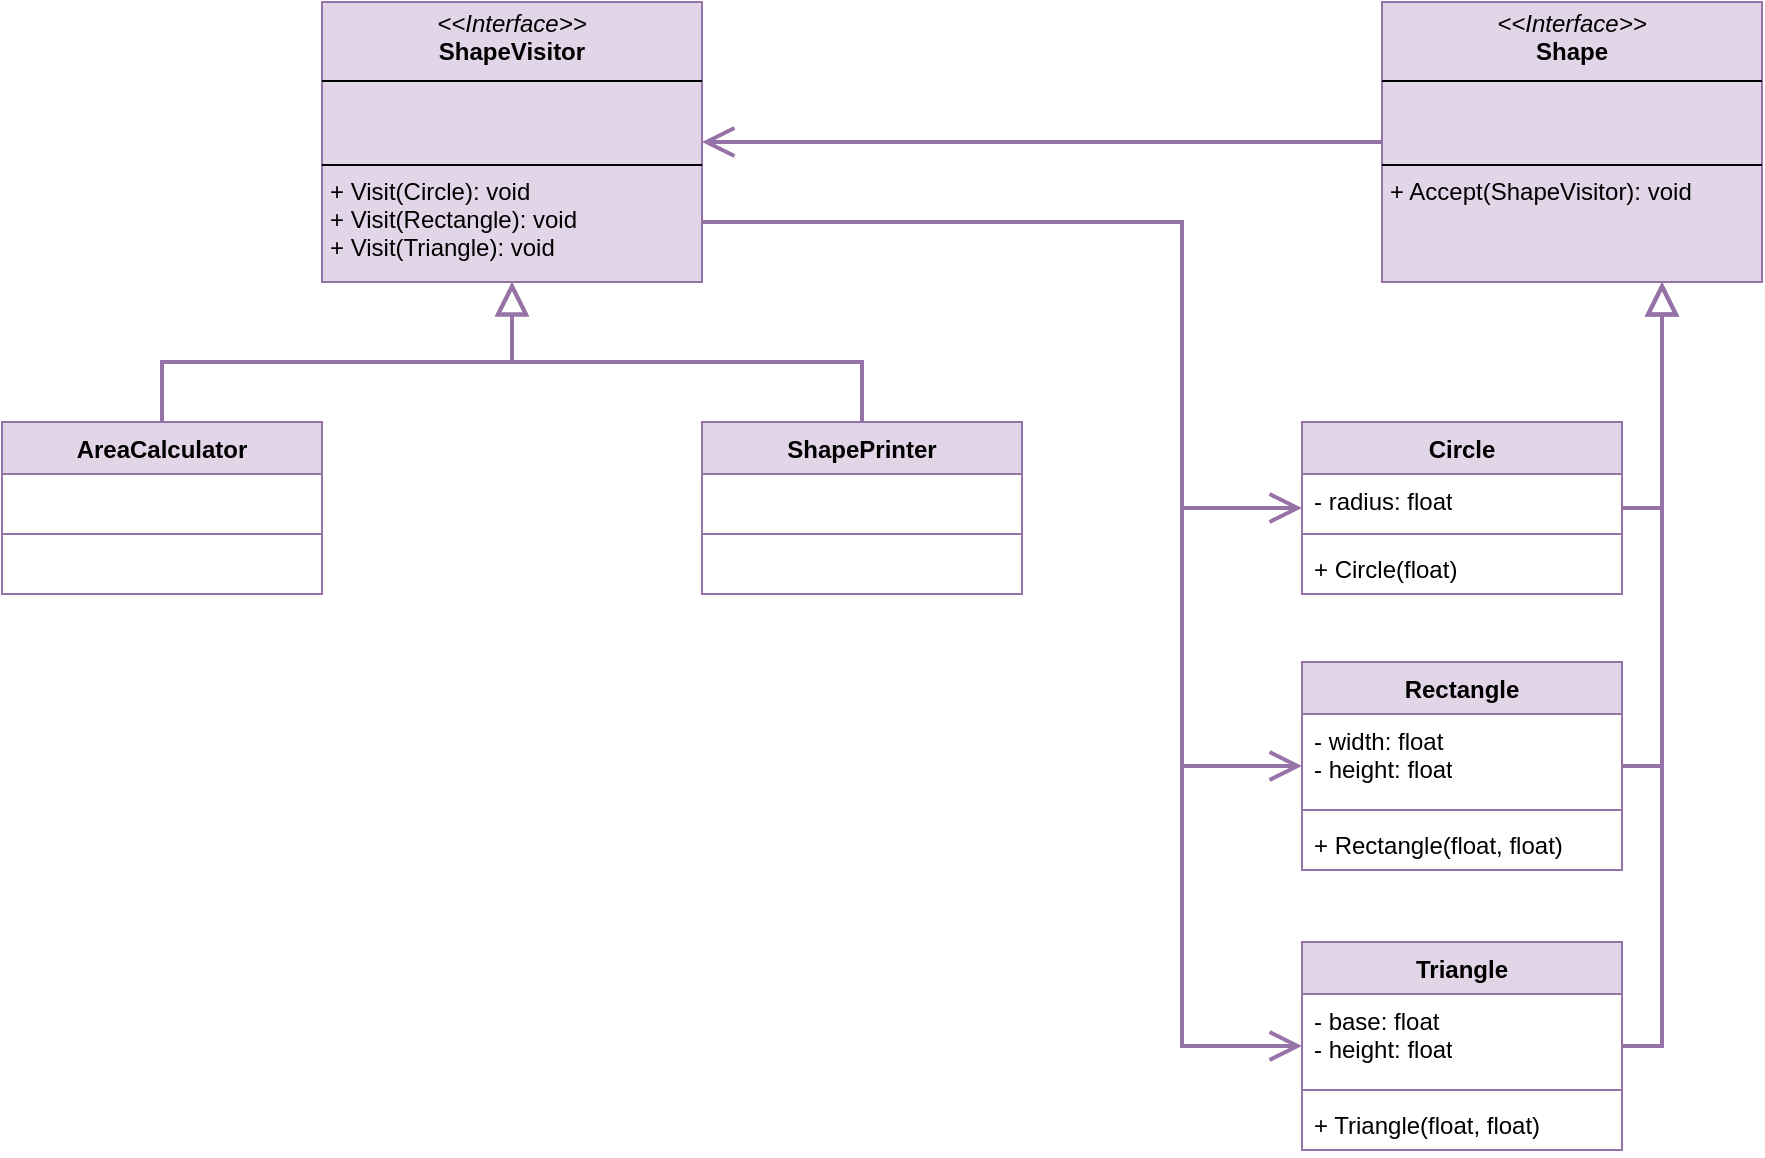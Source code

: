 <mxfile version="26.0.10">
  <diagram name="1 oldal" id="8eEcGkFOl35qc8hDRfx1">
    <mxGraphModel dx="2062" dy="655" grid="1" gridSize="10" guides="1" tooltips="1" connect="1" arrows="1" fold="1" page="1" pageScale="1" pageWidth="827" pageHeight="1169" math="0" shadow="0">
      <root>
        <mxCell id="0" />
        <mxCell id="1" parent="0" />
        <mxCell id="e5sD6x6am0AeEbkFc7Oi-1" value="&lt;p style=&quot;margin:0px;margin-top:4px;text-align:center;&quot;&gt;&lt;i&gt;&amp;lt;&amp;lt;Interface&amp;gt;&amp;gt;&lt;/i&gt;&lt;br&gt;&lt;b&gt;ShapeVisitor&lt;/b&gt;&lt;/p&gt;&lt;hr size=&quot;1&quot; style=&quot;border-style:solid;&quot;&gt;&lt;p style=&quot;margin:0px;margin-left:4px;&quot;&gt;&amp;nbsp;&lt;br&gt;&amp;nbsp;&lt;/p&gt;&lt;hr size=&quot;1&quot; style=&quot;border-style:solid;&quot;&gt;&lt;p style=&quot;margin:0px;margin-left:4px;&quot;&gt;+ Visit(Circle): void&lt;br&gt;+ Visit(Rectangle): void&lt;/p&gt;&lt;p style=&quot;margin:0px;margin-left:4px;&quot;&gt;+ Visit(Triangle): void&lt;/p&gt;" style="verticalAlign=top;align=left;overflow=fill;html=1;whiteSpace=wrap;fillColor=#e1d5e7;strokeColor=#9673a6;" vertex="1" parent="1">
          <mxGeometry x="140" y="120" width="190" height="140" as="geometry" />
        </mxCell>
        <mxCell id="e5sD6x6am0AeEbkFc7Oi-11" style="edgeStyle=orthogonalEdgeStyle;rounded=0;orthogonalLoop=1;jettySize=auto;html=1;fillColor=#e1d5e7;strokeColor=#9673a6;strokeWidth=2;endSize=12;endArrow=open;endFill=0;" edge="1" parent="1" source="e5sD6x6am0AeEbkFc7Oi-2" target="e5sD6x6am0AeEbkFc7Oi-1">
          <mxGeometry relative="1" as="geometry" />
        </mxCell>
        <mxCell id="e5sD6x6am0AeEbkFc7Oi-2" value="&lt;p style=&quot;margin:0px;margin-top:4px;text-align:center;&quot;&gt;&lt;i&gt;&amp;lt;&amp;lt;Interface&amp;gt;&amp;gt;&lt;/i&gt;&lt;br&gt;&lt;b&gt;Shape&lt;/b&gt;&lt;/p&gt;&lt;hr size=&quot;1&quot; style=&quot;border-style:solid;&quot;&gt;&lt;p style=&quot;margin:0px;margin-left:4px;&quot;&gt;&amp;nbsp;&lt;br&gt;&amp;nbsp;&lt;/p&gt;&lt;hr size=&quot;1&quot; style=&quot;border-style:solid;&quot;&gt;&lt;p style=&quot;margin:0px;margin-left:4px;&quot;&gt;+ Accept(ShapeVisitor): void&lt;br&gt;&lt;/p&gt;" style="verticalAlign=top;align=left;overflow=fill;html=1;whiteSpace=wrap;fillColor=#e1d5e7;strokeColor=#9673a6;" vertex="1" parent="1">
          <mxGeometry x="670" y="120" width="190" height="140" as="geometry" />
        </mxCell>
        <mxCell id="e5sD6x6am0AeEbkFc7Oi-3" value="AreaCalculator" style="swimlane;fontStyle=1;align=center;verticalAlign=top;childLayout=stackLayout;horizontal=1;startSize=26;horizontalStack=0;resizeParent=1;resizeParentMax=0;resizeLast=0;collapsible=1;marginBottom=0;whiteSpace=wrap;html=1;fillColor=#e1d5e7;strokeColor=#9673a6;" vertex="1" parent="1">
          <mxGeometry x="-20" y="330" width="160" height="86" as="geometry" />
        </mxCell>
        <mxCell id="e5sD6x6am0AeEbkFc7Oi-4" value="&amp;nbsp;" style="text;strokeColor=none;fillColor=none;align=left;verticalAlign=top;spacingLeft=4;spacingRight=4;overflow=hidden;rotatable=0;points=[[0,0.5],[1,0.5]];portConstraint=eastwest;whiteSpace=wrap;html=1;" vertex="1" parent="e5sD6x6am0AeEbkFc7Oi-3">
          <mxGeometry y="26" width="160" height="26" as="geometry" />
        </mxCell>
        <mxCell id="e5sD6x6am0AeEbkFc7Oi-5" value="" style="line;strokeWidth=1;fillColor=none;align=left;verticalAlign=middle;spacingTop=-1;spacingLeft=3;spacingRight=3;rotatable=0;labelPosition=right;points=[];portConstraint=eastwest;strokeColor=inherit;" vertex="1" parent="e5sD6x6am0AeEbkFc7Oi-3">
          <mxGeometry y="52" width="160" height="8" as="geometry" />
        </mxCell>
        <mxCell id="e5sD6x6am0AeEbkFc7Oi-6" value="&amp;nbsp;" style="text;strokeColor=none;fillColor=none;align=left;verticalAlign=top;spacingLeft=4;spacingRight=4;overflow=hidden;rotatable=0;points=[[0,0.5],[1,0.5]];portConstraint=eastwest;whiteSpace=wrap;html=1;" vertex="1" parent="e5sD6x6am0AeEbkFc7Oi-3">
          <mxGeometry y="60" width="160" height="26" as="geometry" />
        </mxCell>
        <mxCell id="e5sD6x6am0AeEbkFc7Oi-7" value="ShapePrinter" style="swimlane;fontStyle=1;align=center;verticalAlign=top;childLayout=stackLayout;horizontal=1;startSize=26;horizontalStack=0;resizeParent=1;resizeParentMax=0;resizeLast=0;collapsible=1;marginBottom=0;whiteSpace=wrap;html=1;fillColor=#e1d5e7;strokeColor=#9673a6;" vertex="1" parent="1">
          <mxGeometry x="330" y="330" width="160" height="86" as="geometry" />
        </mxCell>
        <mxCell id="e5sD6x6am0AeEbkFc7Oi-8" value="&amp;nbsp;" style="text;strokeColor=none;fillColor=none;align=left;verticalAlign=top;spacingLeft=4;spacingRight=4;overflow=hidden;rotatable=0;points=[[0,0.5],[1,0.5]];portConstraint=eastwest;whiteSpace=wrap;html=1;" vertex="1" parent="e5sD6x6am0AeEbkFc7Oi-7">
          <mxGeometry y="26" width="160" height="26" as="geometry" />
        </mxCell>
        <mxCell id="e5sD6x6am0AeEbkFc7Oi-9" value="" style="line;strokeWidth=1;fillColor=none;align=left;verticalAlign=middle;spacingTop=-1;spacingLeft=3;spacingRight=3;rotatable=0;labelPosition=right;points=[];portConstraint=eastwest;strokeColor=inherit;" vertex="1" parent="e5sD6x6am0AeEbkFc7Oi-7">
          <mxGeometry y="52" width="160" height="8" as="geometry" />
        </mxCell>
        <mxCell id="e5sD6x6am0AeEbkFc7Oi-10" value="&amp;nbsp;" style="text;strokeColor=none;fillColor=none;align=left;verticalAlign=top;spacingLeft=4;spacingRight=4;overflow=hidden;rotatable=0;points=[[0,0.5],[1,0.5]];portConstraint=eastwest;whiteSpace=wrap;html=1;" vertex="1" parent="e5sD6x6am0AeEbkFc7Oi-7">
          <mxGeometry y="60" width="160" height="26" as="geometry" />
        </mxCell>
        <mxCell id="e5sD6x6am0AeEbkFc7Oi-12" style="edgeStyle=orthogonalEdgeStyle;rounded=0;orthogonalLoop=1;jettySize=auto;html=1;fillColor=#e1d5e7;strokeColor=#9673a6;strokeWidth=2;endSize=12;endArrow=block;endFill=0;" edge="1" parent="1" source="e5sD6x6am0AeEbkFc7Oi-7" target="e5sD6x6am0AeEbkFc7Oi-1">
          <mxGeometry relative="1" as="geometry">
            <mxPoint x="600" y="200" as="sourcePoint" />
            <mxPoint x="340" y="200" as="targetPoint" />
            <Array as="points">
              <mxPoint x="410" y="300" />
              <mxPoint x="235" y="300" />
            </Array>
          </mxGeometry>
        </mxCell>
        <mxCell id="e5sD6x6am0AeEbkFc7Oi-13" style="edgeStyle=orthogonalEdgeStyle;rounded=0;orthogonalLoop=1;jettySize=auto;html=1;fillColor=#e1d5e7;strokeColor=#9673a6;strokeWidth=2;endSize=12;endArrow=block;endFill=0;" edge="1" parent="1" source="e5sD6x6am0AeEbkFc7Oi-3" target="e5sD6x6am0AeEbkFc7Oi-1">
          <mxGeometry relative="1" as="geometry">
            <mxPoint x="420" y="340" as="sourcePoint" />
            <mxPoint x="245" y="270" as="targetPoint" />
          </mxGeometry>
        </mxCell>
        <mxCell id="e5sD6x6am0AeEbkFc7Oi-14" value="Circle" style="swimlane;fontStyle=1;align=center;verticalAlign=top;childLayout=stackLayout;horizontal=1;startSize=26;horizontalStack=0;resizeParent=1;resizeParentMax=0;resizeLast=0;collapsible=1;marginBottom=0;whiteSpace=wrap;html=1;fillColor=#e1d5e7;strokeColor=#9673a6;" vertex="1" parent="1">
          <mxGeometry x="630" y="330" width="160" height="86" as="geometry" />
        </mxCell>
        <mxCell id="e5sD6x6am0AeEbkFc7Oi-15" value="- radius: float" style="text;strokeColor=none;fillColor=none;align=left;verticalAlign=top;spacingLeft=4;spacingRight=4;overflow=hidden;rotatable=0;points=[[0,0.5],[1,0.5]];portConstraint=eastwest;whiteSpace=wrap;html=1;" vertex="1" parent="e5sD6x6am0AeEbkFc7Oi-14">
          <mxGeometry y="26" width="160" height="26" as="geometry" />
        </mxCell>
        <mxCell id="e5sD6x6am0AeEbkFc7Oi-16" value="" style="line;strokeWidth=1;fillColor=none;align=left;verticalAlign=middle;spacingTop=-1;spacingLeft=3;spacingRight=3;rotatable=0;labelPosition=right;points=[];portConstraint=eastwest;strokeColor=inherit;" vertex="1" parent="e5sD6x6am0AeEbkFc7Oi-14">
          <mxGeometry y="52" width="160" height="8" as="geometry" />
        </mxCell>
        <mxCell id="e5sD6x6am0AeEbkFc7Oi-17" value="+ Circle(float)" style="text;strokeColor=none;fillColor=none;align=left;verticalAlign=top;spacingLeft=4;spacingRight=4;overflow=hidden;rotatable=0;points=[[0,0.5],[1,0.5]];portConstraint=eastwest;whiteSpace=wrap;html=1;" vertex="1" parent="e5sD6x6am0AeEbkFc7Oi-14">
          <mxGeometry y="60" width="160" height="26" as="geometry" />
        </mxCell>
        <mxCell id="e5sD6x6am0AeEbkFc7Oi-18" value="Rectangle" style="swimlane;fontStyle=1;align=center;verticalAlign=top;childLayout=stackLayout;horizontal=1;startSize=26;horizontalStack=0;resizeParent=1;resizeParentMax=0;resizeLast=0;collapsible=1;marginBottom=0;whiteSpace=wrap;html=1;fillColor=#e1d5e7;strokeColor=#9673a6;" vertex="1" parent="1">
          <mxGeometry x="630" y="450" width="160" height="104" as="geometry" />
        </mxCell>
        <mxCell id="e5sD6x6am0AeEbkFc7Oi-19" value="- width: float&lt;div&gt;- height: float&lt;/div&gt;" style="text;strokeColor=none;fillColor=none;align=left;verticalAlign=top;spacingLeft=4;spacingRight=4;overflow=hidden;rotatable=0;points=[[0,0.5],[1,0.5]];portConstraint=eastwest;whiteSpace=wrap;html=1;" vertex="1" parent="e5sD6x6am0AeEbkFc7Oi-18">
          <mxGeometry y="26" width="160" height="44" as="geometry" />
        </mxCell>
        <mxCell id="e5sD6x6am0AeEbkFc7Oi-20" value="" style="line;strokeWidth=1;fillColor=none;align=left;verticalAlign=middle;spacingTop=-1;spacingLeft=3;spacingRight=3;rotatable=0;labelPosition=right;points=[];portConstraint=eastwest;strokeColor=inherit;" vertex="1" parent="e5sD6x6am0AeEbkFc7Oi-18">
          <mxGeometry y="70" width="160" height="8" as="geometry" />
        </mxCell>
        <mxCell id="e5sD6x6am0AeEbkFc7Oi-21" value="+ Rectangle(float, float)" style="text;strokeColor=none;fillColor=none;align=left;verticalAlign=top;spacingLeft=4;spacingRight=4;overflow=hidden;rotatable=0;points=[[0,0.5],[1,0.5]];portConstraint=eastwest;whiteSpace=wrap;html=1;" vertex="1" parent="e5sD6x6am0AeEbkFc7Oi-18">
          <mxGeometry y="78" width="160" height="26" as="geometry" />
        </mxCell>
        <mxCell id="e5sD6x6am0AeEbkFc7Oi-22" value="Triangle" style="swimlane;fontStyle=1;align=center;verticalAlign=top;childLayout=stackLayout;horizontal=1;startSize=26;horizontalStack=0;resizeParent=1;resizeParentMax=0;resizeLast=0;collapsible=1;marginBottom=0;whiteSpace=wrap;html=1;fillColor=#e1d5e7;strokeColor=#9673a6;" vertex="1" parent="1">
          <mxGeometry x="630" y="590" width="160" height="104" as="geometry" />
        </mxCell>
        <mxCell id="e5sD6x6am0AeEbkFc7Oi-23" value="- base: float&lt;div&gt;- height: float&lt;/div&gt;" style="text;strokeColor=none;fillColor=none;align=left;verticalAlign=top;spacingLeft=4;spacingRight=4;overflow=hidden;rotatable=0;points=[[0,0.5],[1,0.5]];portConstraint=eastwest;whiteSpace=wrap;html=1;" vertex="1" parent="e5sD6x6am0AeEbkFc7Oi-22">
          <mxGeometry y="26" width="160" height="44" as="geometry" />
        </mxCell>
        <mxCell id="e5sD6x6am0AeEbkFc7Oi-24" value="" style="line;strokeWidth=1;fillColor=none;align=left;verticalAlign=middle;spacingTop=-1;spacingLeft=3;spacingRight=3;rotatable=0;labelPosition=right;points=[];portConstraint=eastwest;strokeColor=inherit;" vertex="1" parent="e5sD6x6am0AeEbkFc7Oi-22">
          <mxGeometry y="70" width="160" height="8" as="geometry" />
        </mxCell>
        <mxCell id="e5sD6x6am0AeEbkFc7Oi-25" value="+ Triangle(float, float)" style="text;strokeColor=none;fillColor=none;align=left;verticalAlign=top;spacingLeft=4;spacingRight=4;overflow=hidden;rotatable=0;points=[[0,0.5],[1,0.5]];portConstraint=eastwest;whiteSpace=wrap;html=1;" vertex="1" parent="e5sD6x6am0AeEbkFc7Oi-22">
          <mxGeometry y="78" width="160" height="26" as="geometry" />
        </mxCell>
        <mxCell id="e5sD6x6am0AeEbkFc7Oi-26" style="edgeStyle=orthogonalEdgeStyle;rounded=0;orthogonalLoop=1;jettySize=auto;html=1;fillColor=#e1d5e7;strokeColor=#9673a6;strokeWidth=2;endSize=12;endArrow=block;endFill=0;" edge="1" parent="1" source="e5sD6x6am0AeEbkFc7Oi-14" target="e5sD6x6am0AeEbkFc7Oi-2">
          <mxGeometry relative="1" as="geometry">
            <mxPoint x="420" y="340" as="sourcePoint" />
            <mxPoint x="245" y="270" as="targetPoint" />
            <Array as="points">
              <mxPoint x="810" y="373" />
            </Array>
          </mxGeometry>
        </mxCell>
        <mxCell id="e5sD6x6am0AeEbkFc7Oi-28" style="edgeStyle=orthogonalEdgeStyle;rounded=0;orthogonalLoop=1;jettySize=auto;html=1;fillColor=#e1d5e7;strokeColor=#9673a6;strokeWidth=2;endSize=12;endArrow=block;endFill=0;" edge="1" parent="1" source="e5sD6x6am0AeEbkFc7Oi-18" target="e5sD6x6am0AeEbkFc7Oi-2">
          <mxGeometry relative="1" as="geometry">
            <mxPoint x="800" y="383" as="sourcePoint" />
            <mxPoint x="820" y="270" as="targetPoint" />
            <Array as="points">
              <mxPoint x="810" y="502" />
            </Array>
          </mxGeometry>
        </mxCell>
        <mxCell id="e5sD6x6am0AeEbkFc7Oi-29" style="edgeStyle=orthogonalEdgeStyle;rounded=0;orthogonalLoop=1;jettySize=auto;html=1;fillColor=#e1d5e7;strokeColor=#9673a6;strokeWidth=2;endSize=12;endArrow=block;endFill=0;" edge="1" parent="1" source="e5sD6x6am0AeEbkFc7Oi-22" target="e5sD6x6am0AeEbkFc7Oi-2">
          <mxGeometry relative="1" as="geometry">
            <mxPoint x="800" y="512" as="sourcePoint" />
            <mxPoint x="820" y="270" as="targetPoint" />
            <Array as="points">
              <mxPoint x="810" y="642" />
            </Array>
          </mxGeometry>
        </mxCell>
        <mxCell id="e5sD6x6am0AeEbkFc7Oi-30" style="edgeStyle=orthogonalEdgeStyle;rounded=0;orthogonalLoop=1;jettySize=auto;html=1;fillColor=#e1d5e7;strokeColor=#9673a6;strokeWidth=2;endSize=12;endArrow=open;endFill=0;" edge="1" parent="1" source="e5sD6x6am0AeEbkFc7Oi-1" target="e5sD6x6am0AeEbkFc7Oi-14">
          <mxGeometry relative="1" as="geometry">
            <mxPoint x="680" y="200" as="sourcePoint" />
            <mxPoint x="340" y="200" as="targetPoint" />
            <Array as="points">
              <mxPoint x="570" y="230" />
              <mxPoint x="570" y="373" />
            </Array>
          </mxGeometry>
        </mxCell>
        <mxCell id="e5sD6x6am0AeEbkFc7Oi-31" style="edgeStyle=orthogonalEdgeStyle;rounded=0;orthogonalLoop=1;jettySize=auto;html=1;fillColor=#e1d5e7;strokeColor=#9673a6;strokeWidth=2;endSize=12;endArrow=open;endFill=0;" edge="1" parent="1" source="e5sD6x6am0AeEbkFc7Oi-1" target="e5sD6x6am0AeEbkFc7Oi-18">
          <mxGeometry relative="1" as="geometry">
            <mxPoint x="340" y="240" as="sourcePoint" />
            <mxPoint x="640" y="383" as="targetPoint" />
            <Array as="points">
              <mxPoint x="570" y="230" />
              <mxPoint x="570" y="502" />
            </Array>
          </mxGeometry>
        </mxCell>
        <mxCell id="e5sD6x6am0AeEbkFc7Oi-32" style="edgeStyle=orthogonalEdgeStyle;rounded=0;orthogonalLoop=1;jettySize=auto;html=1;fillColor=#e1d5e7;strokeColor=#9673a6;strokeWidth=2;endSize=12;endArrow=open;endFill=0;" edge="1" parent="1" source="e5sD6x6am0AeEbkFc7Oi-1" target="e5sD6x6am0AeEbkFc7Oi-22">
          <mxGeometry relative="1" as="geometry">
            <mxPoint x="330" y="370" as="sourcePoint" />
            <mxPoint x="630" y="642" as="targetPoint" />
            <Array as="points">
              <mxPoint x="570" y="230" />
              <mxPoint x="570" y="642" />
            </Array>
          </mxGeometry>
        </mxCell>
      </root>
    </mxGraphModel>
  </diagram>
</mxfile>
